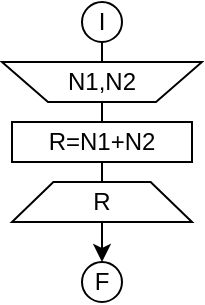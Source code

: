 <mxfile version="20.5.3" type="device"><diagram id="TOTQE8eQu2JRsBWYZCoQ" name="Página-1"><mxGraphModel dx="1301" dy="2589" grid="1" gridSize="10" guides="1" tooltips="1" connect="1" arrows="1" fold="1" page="1" pageScale="1" pageWidth="827" pageHeight="1169" math="0" shadow="0"><root><mxCell id="0"/><mxCell id="1" parent="0"/><mxCell id="n80UZs6rH2F4w343Bo5B-18" style="edgeStyle=orthogonalEdgeStyle;rounded=0;orthogonalLoop=1;jettySize=auto;html=1;" edge="1" parent="1" source="n80UZs6rH2F4w343Bo5B-5" target="n80UZs6rH2F4w343Bo5B-12"><mxGeometry relative="1" as="geometry"/></mxCell><mxCell id="n80UZs6rH2F4w343Bo5B-5" value="I" style="ellipse;whiteSpace=wrap;html=1;aspect=fixed;" vertex="1" parent="1"><mxGeometry x="-410" y="-2330" width="20" height="20" as="geometry"/></mxCell><mxCell id="n80UZs6rH2F4w343Bo5B-6" value="N1,N2" style="verticalLabelPosition=middle;verticalAlign=middle;html=1;shape=trapezoid;perimeter=trapezoidPerimeter;whiteSpace=wrap;size=0.23;arcSize=10;flipV=1;labelPosition=center;align=center;direction=east;" vertex="1" parent="1"><mxGeometry x="-450" y="-2300" width="100" height="20" as="geometry"/></mxCell><mxCell id="n80UZs6rH2F4w343Bo5B-9" value="R=N1+N2" style="rounded=0;whiteSpace=wrap;html=1;" vertex="1" parent="1"><mxGeometry x="-445" y="-2270" width="90" height="20" as="geometry"/></mxCell><mxCell id="n80UZs6rH2F4w343Bo5B-10" value="R" style="verticalLabelPosition=middle;verticalAlign=middle;html=1;shape=trapezoid;perimeter=trapezoidPerimeter;whiteSpace=wrap;size=0.23;arcSize=10;flipV=1;labelPosition=center;align=center;direction=west;" vertex="1" parent="1"><mxGeometry x="-445" y="-2240" width="90" height="20" as="geometry"/></mxCell><mxCell id="n80UZs6rH2F4w343Bo5B-12" value="F" style="ellipse;whiteSpace=wrap;html=1;aspect=fixed;" vertex="1" parent="1"><mxGeometry x="-410" y="-2200" width="20" height="20" as="geometry"/></mxCell></root></mxGraphModel></diagram></mxfile>